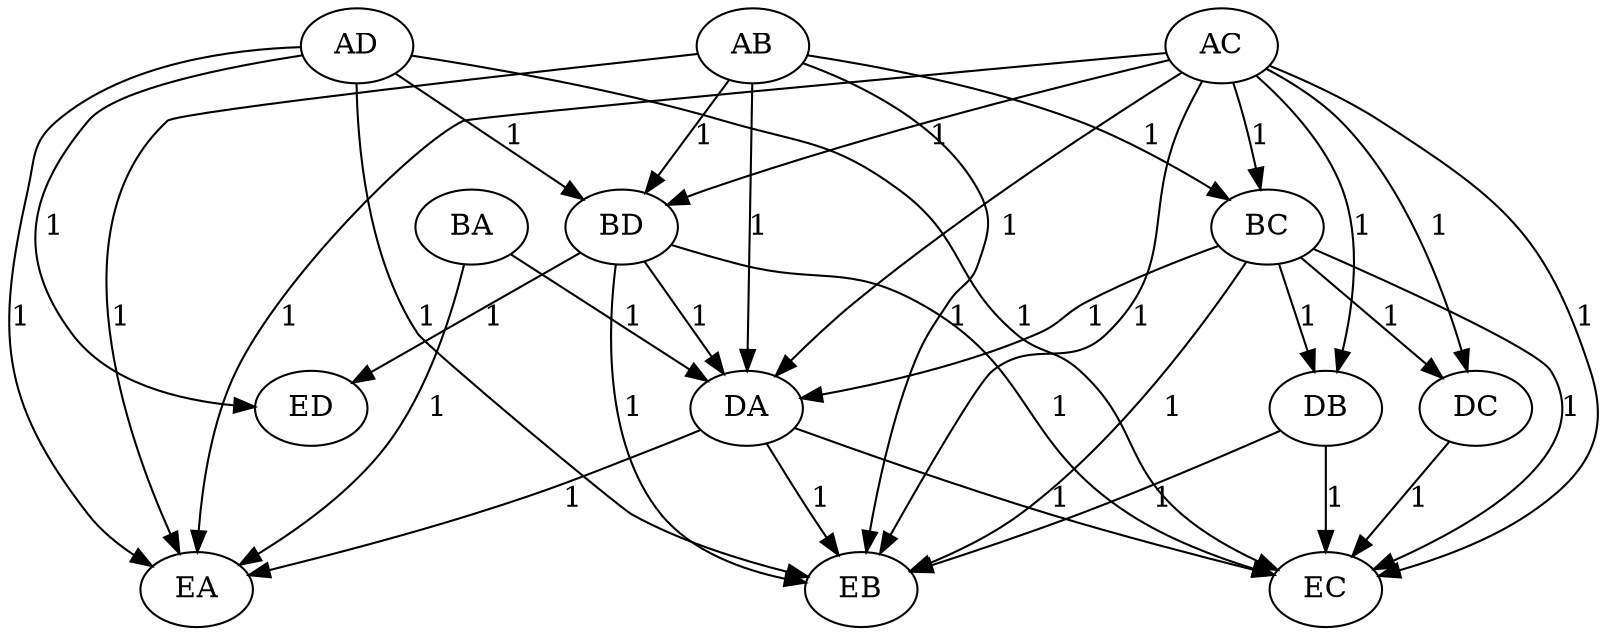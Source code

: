 digraph {
	AB -> BD[label=1]
	AB -> BC[label=1]
	AB -> DA[label=1]
	AB -> EA[label=1]
	AB -> EB[label=1]
	AC -> BC[label=1]
	AC -> BD[label=1]
	AC -> DA[label=1]
	AC -> DB[label=1]
	AC -> DC[label=1]
	AC -> EA[label=1]
	AC -> EB[label=1]
	AC -> EC[label=1]
	AD -> BD[label=1]
	AD -> EA[label=1]
	AD -> EB[label=1]
	AD -> EC[label=1]
	AD -> ED[label=1]
	BA -> DA[label=1]
	BA -> EA[label=1]
	BC -> DA[label=1]
	BC -> DB[label=1]
	BC -> DC[label=1]
	BC -> EB[label=1]
	BC -> EC[label=1]
	BD -> DA[label=1]
	BD -> EB[label=1]
	BD -> EC[label=1]
	BD -> ED[label=1]
	DA -> EA[label=1]
	DA -> EB[label=1]
	DA -> EC[label=1]
	DB -> EB[label=1]
	DB -> EC[label=1]
	DC -> EC[label=1]
}